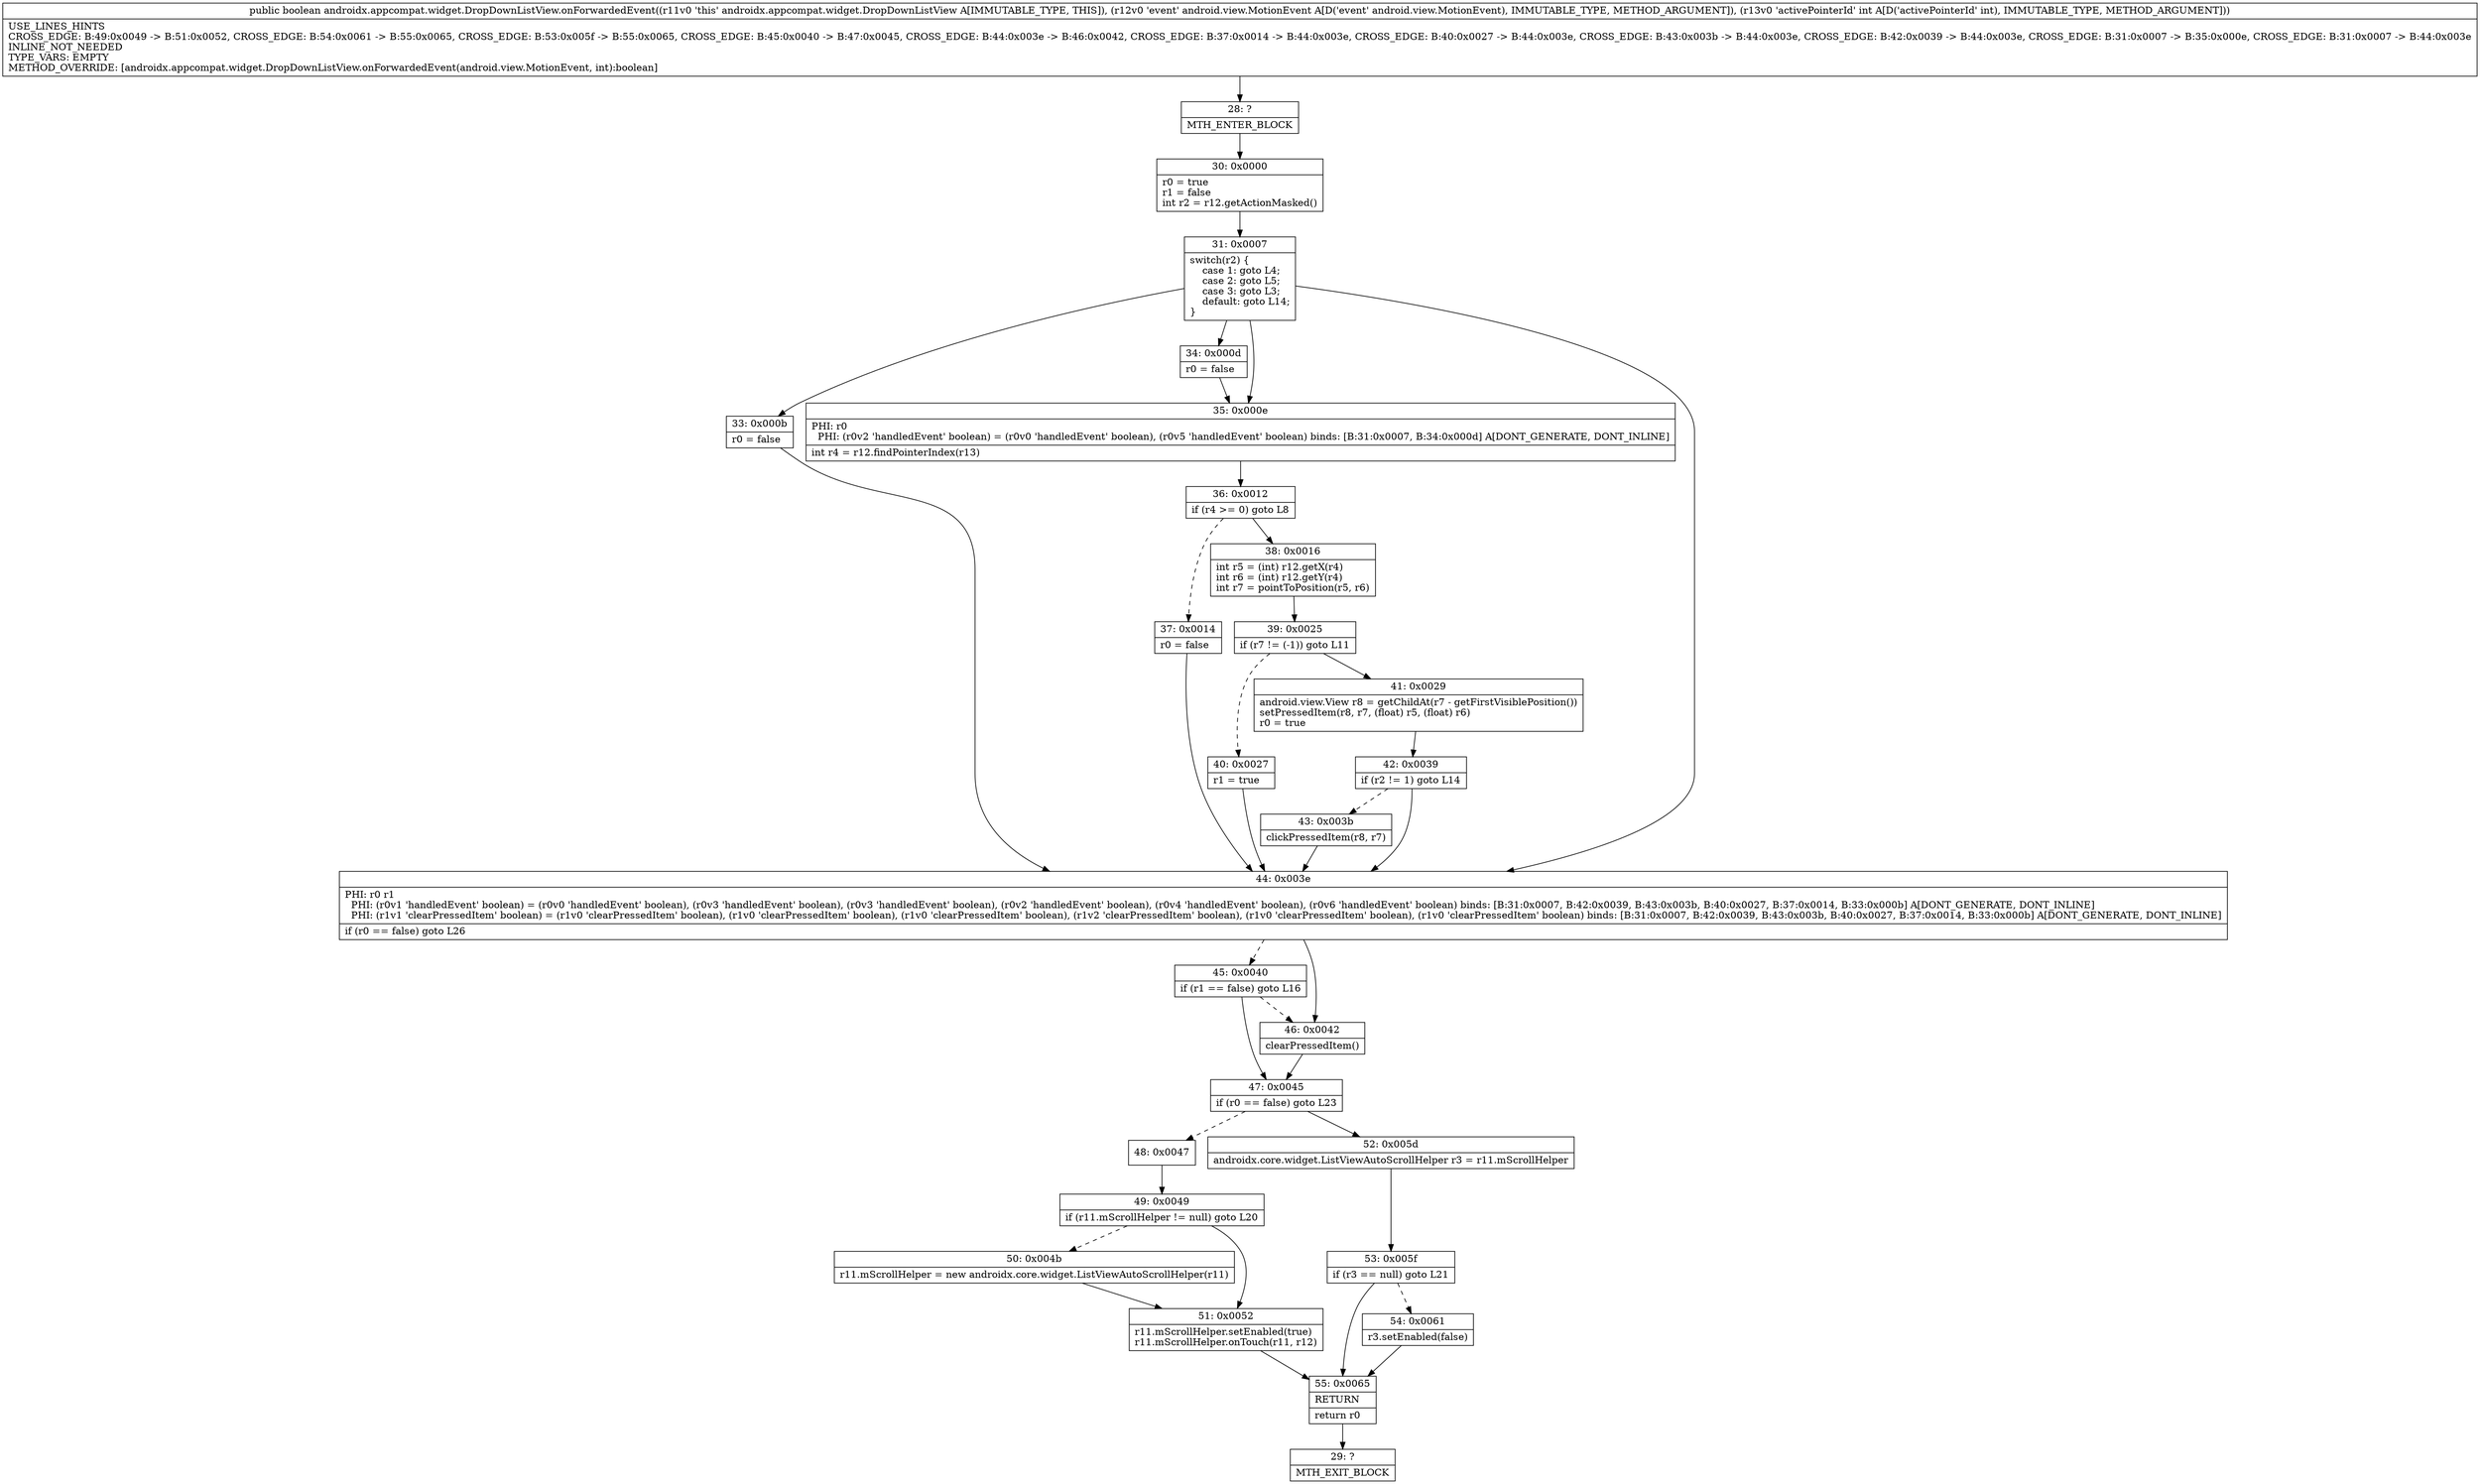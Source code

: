 digraph "CFG forandroidx.appcompat.widget.DropDownListView.onForwardedEvent(Landroid\/view\/MotionEvent;I)Z" {
Node_28 [shape=record,label="{28\:\ ?|MTH_ENTER_BLOCK\l}"];
Node_30 [shape=record,label="{30\:\ 0x0000|r0 = true\lr1 = false\lint r2 = r12.getActionMasked()\l}"];
Node_31 [shape=record,label="{31\:\ 0x0007|switch(r2) \{\l    case 1: goto L4;\l    case 2: goto L5;\l    case 3: goto L3;\l    default: goto L14;\l\}\l}"];
Node_33 [shape=record,label="{33\:\ 0x000b|r0 = false\l}"];
Node_34 [shape=record,label="{34\:\ 0x000d|r0 = false\l}"];
Node_35 [shape=record,label="{35\:\ 0x000e|PHI: r0 \l  PHI: (r0v2 'handledEvent' boolean) = (r0v0 'handledEvent' boolean), (r0v5 'handledEvent' boolean) binds: [B:31:0x0007, B:34:0x000d] A[DONT_GENERATE, DONT_INLINE]\l|int r4 = r12.findPointerIndex(r13)\l}"];
Node_36 [shape=record,label="{36\:\ 0x0012|if (r4 \>= 0) goto L8\l}"];
Node_37 [shape=record,label="{37\:\ 0x0014|r0 = false\l}"];
Node_38 [shape=record,label="{38\:\ 0x0016|int r5 = (int) r12.getX(r4)\lint r6 = (int) r12.getY(r4)\lint r7 = pointToPosition(r5, r6)\l}"];
Node_39 [shape=record,label="{39\:\ 0x0025|if (r7 != (\-1)) goto L11\l}"];
Node_40 [shape=record,label="{40\:\ 0x0027|r1 = true\l}"];
Node_41 [shape=record,label="{41\:\ 0x0029|android.view.View r8 = getChildAt(r7 \- getFirstVisiblePosition())\lsetPressedItem(r8, r7, (float) r5, (float) r6)\lr0 = true\l}"];
Node_42 [shape=record,label="{42\:\ 0x0039|if (r2 != 1) goto L14\l}"];
Node_43 [shape=record,label="{43\:\ 0x003b|clickPressedItem(r8, r7)\l}"];
Node_44 [shape=record,label="{44\:\ 0x003e|PHI: r0 r1 \l  PHI: (r0v1 'handledEvent' boolean) = (r0v0 'handledEvent' boolean), (r0v3 'handledEvent' boolean), (r0v3 'handledEvent' boolean), (r0v2 'handledEvent' boolean), (r0v4 'handledEvent' boolean), (r0v6 'handledEvent' boolean) binds: [B:31:0x0007, B:42:0x0039, B:43:0x003b, B:40:0x0027, B:37:0x0014, B:33:0x000b] A[DONT_GENERATE, DONT_INLINE]\l  PHI: (r1v1 'clearPressedItem' boolean) = (r1v0 'clearPressedItem' boolean), (r1v0 'clearPressedItem' boolean), (r1v0 'clearPressedItem' boolean), (r1v2 'clearPressedItem' boolean), (r1v0 'clearPressedItem' boolean), (r1v0 'clearPressedItem' boolean) binds: [B:31:0x0007, B:42:0x0039, B:43:0x003b, B:40:0x0027, B:37:0x0014, B:33:0x000b] A[DONT_GENERATE, DONT_INLINE]\l|if (r0 == false) goto L26\l}"];
Node_45 [shape=record,label="{45\:\ 0x0040|if (r1 == false) goto L16\l}"];
Node_47 [shape=record,label="{47\:\ 0x0045|if (r0 == false) goto L23\l}"];
Node_48 [shape=record,label="{48\:\ 0x0047}"];
Node_49 [shape=record,label="{49\:\ 0x0049|if (r11.mScrollHelper != null) goto L20\l}"];
Node_50 [shape=record,label="{50\:\ 0x004b|r11.mScrollHelper = new androidx.core.widget.ListViewAutoScrollHelper(r11)\l}"];
Node_51 [shape=record,label="{51\:\ 0x0052|r11.mScrollHelper.setEnabled(true)\lr11.mScrollHelper.onTouch(r11, r12)\l}"];
Node_55 [shape=record,label="{55\:\ 0x0065|RETURN\l|return r0\l}"];
Node_29 [shape=record,label="{29\:\ ?|MTH_EXIT_BLOCK\l}"];
Node_52 [shape=record,label="{52\:\ 0x005d|androidx.core.widget.ListViewAutoScrollHelper r3 = r11.mScrollHelper\l}"];
Node_53 [shape=record,label="{53\:\ 0x005f|if (r3 == null) goto L21\l}"];
Node_54 [shape=record,label="{54\:\ 0x0061|r3.setEnabled(false)\l}"];
Node_46 [shape=record,label="{46\:\ 0x0042|clearPressedItem()\l}"];
MethodNode[shape=record,label="{public boolean androidx.appcompat.widget.DropDownListView.onForwardedEvent((r11v0 'this' androidx.appcompat.widget.DropDownListView A[IMMUTABLE_TYPE, THIS]), (r12v0 'event' android.view.MotionEvent A[D('event' android.view.MotionEvent), IMMUTABLE_TYPE, METHOD_ARGUMENT]), (r13v0 'activePointerId' int A[D('activePointerId' int), IMMUTABLE_TYPE, METHOD_ARGUMENT]))  | USE_LINES_HINTS\lCROSS_EDGE: B:49:0x0049 \-\> B:51:0x0052, CROSS_EDGE: B:54:0x0061 \-\> B:55:0x0065, CROSS_EDGE: B:53:0x005f \-\> B:55:0x0065, CROSS_EDGE: B:45:0x0040 \-\> B:47:0x0045, CROSS_EDGE: B:44:0x003e \-\> B:46:0x0042, CROSS_EDGE: B:37:0x0014 \-\> B:44:0x003e, CROSS_EDGE: B:40:0x0027 \-\> B:44:0x003e, CROSS_EDGE: B:43:0x003b \-\> B:44:0x003e, CROSS_EDGE: B:42:0x0039 \-\> B:44:0x003e, CROSS_EDGE: B:31:0x0007 \-\> B:35:0x000e, CROSS_EDGE: B:31:0x0007 \-\> B:44:0x003e\lINLINE_NOT_NEEDED\lTYPE_VARS: EMPTY\lMETHOD_OVERRIDE: [androidx.appcompat.widget.DropDownListView.onForwardedEvent(android.view.MotionEvent, int):boolean]\l}"];
MethodNode -> Node_28;Node_28 -> Node_30;
Node_30 -> Node_31;
Node_31 -> Node_33;
Node_31 -> Node_34;
Node_31 -> Node_35;
Node_31 -> Node_44;
Node_33 -> Node_44;
Node_34 -> Node_35;
Node_35 -> Node_36;
Node_36 -> Node_37[style=dashed];
Node_36 -> Node_38;
Node_37 -> Node_44;
Node_38 -> Node_39;
Node_39 -> Node_40[style=dashed];
Node_39 -> Node_41;
Node_40 -> Node_44;
Node_41 -> Node_42;
Node_42 -> Node_43[style=dashed];
Node_42 -> Node_44;
Node_43 -> Node_44;
Node_44 -> Node_45[style=dashed];
Node_44 -> Node_46;
Node_45 -> Node_46[style=dashed];
Node_45 -> Node_47;
Node_47 -> Node_48[style=dashed];
Node_47 -> Node_52;
Node_48 -> Node_49;
Node_49 -> Node_50[style=dashed];
Node_49 -> Node_51;
Node_50 -> Node_51;
Node_51 -> Node_55;
Node_55 -> Node_29;
Node_52 -> Node_53;
Node_53 -> Node_54[style=dashed];
Node_53 -> Node_55;
Node_54 -> Node_55;
Node_46 -> Node_47;
}

